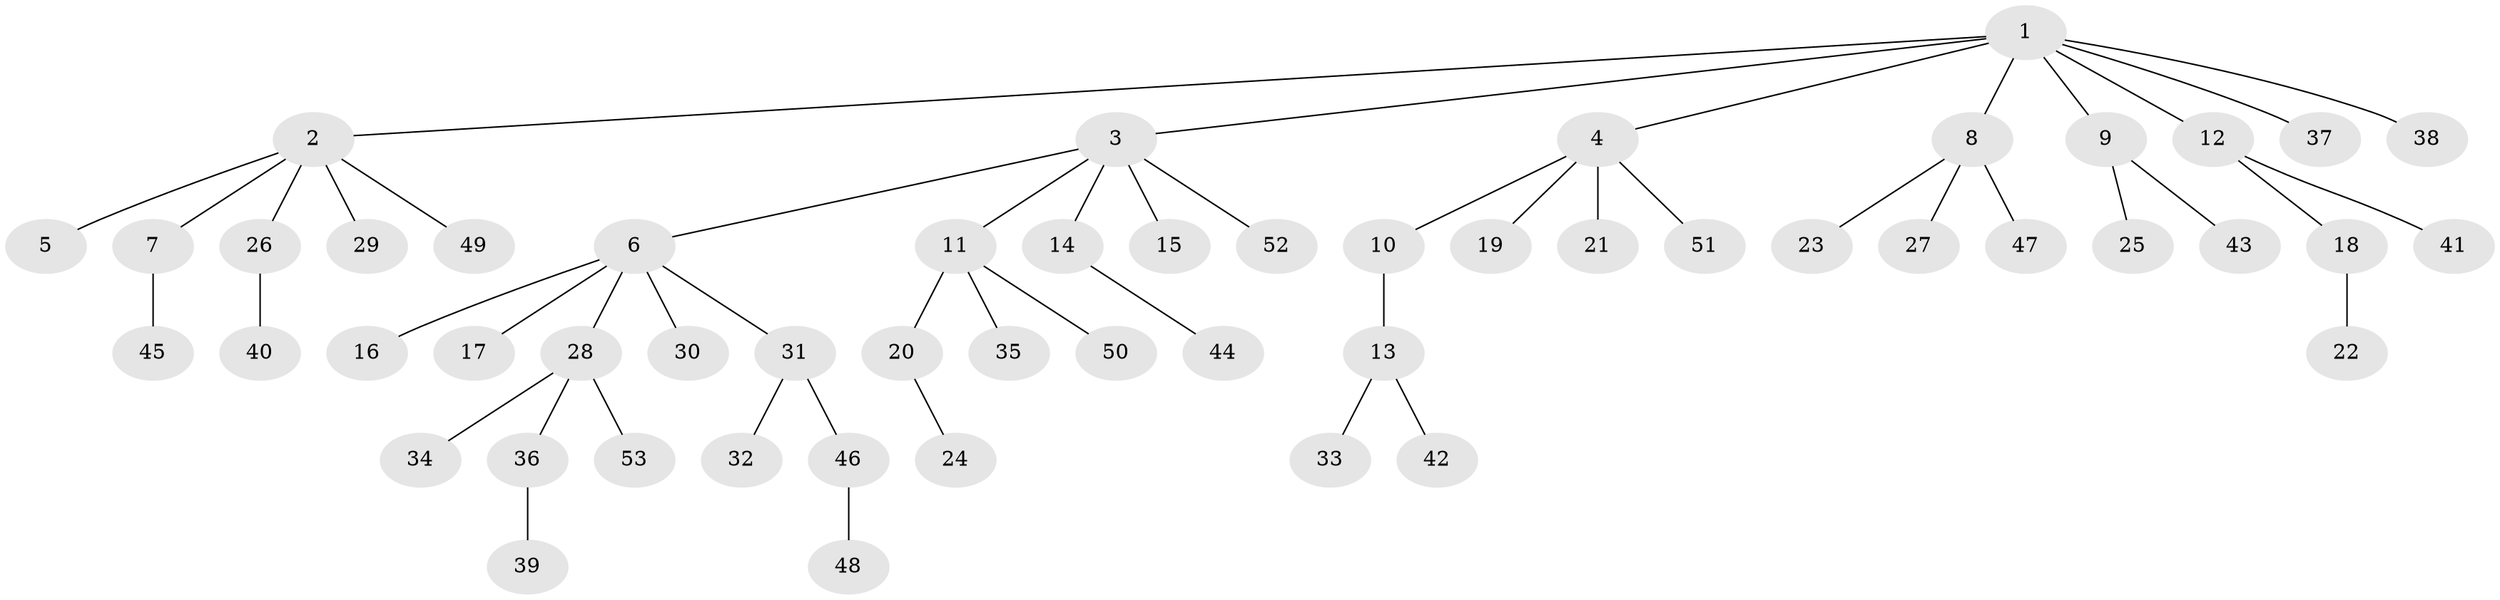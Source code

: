 // Generated by graph-tools (version 1.1) at 2025/26/03/09/25 03:26:03]
// undirected, 53 vertices, 52 edges
graph export_dot {
graph [start="1"]
  node [color=gray90,style=filled];
  1;
  2;
  3;
  4;
  5;
  6;
  7;
  8;
  9;
  10;
  11;
  12;
  13;
  14;
  15;
  16;
  17;
  18;
  19;
  20;
  21;
  22;
  23;
  24;
  25;
  26;
  27;
  28;
  29;
  30;
  31;
  32;
  33;
  34;
  35;
  36;
  37;
  38;
  39;
  40;
  41;
  42;
  43;
  44;
  45;
  46;
  47;
  48;
  49;
  50;
  51;
  52;
  53;
  1 -- 2;
  1 -- 3;
  1 -- 4;
  1 -- 8;
  1 -- 9;
  1 -- 12;
  1 -- 37;
  1 -- 38;
  2 -- 5;
  2 -- 7;
  2 -- 26;
  2 -- 29;
  2 -- 49;
  3 -- 6;
  3 -- 11;
  3 -- 14;
  3 -- 15;
  3 -- 52;
  4 -- 10;
  4 -- 19;
  4 -- 21;
  4 -- 51;
  6 -- 16;
  6 -- 17;
  6 -- 28;
  6 -- 30;
  6 -- 31;
  7 -- 45;
  8 -- 23;
  8 -- 27;
  8 -- 47;
  9 -- 25;
  9 -- 43;
  10 -- 13;
  11 -- 20;
  11 -- 35;
  11 -- 50;
  12 -- 18;
  12 -- 41;
  13 -- 33;
  13 -- 42;
  14 -- 44;
  18 -- 22;
  20 -- 24;
  26 -- 40;
  28 -- 34;
  28 -- 36;
  28 -- 53;
  31 -- 32;
  31 -- 46;
  36 -- 39;
  46 -- 48;
}
